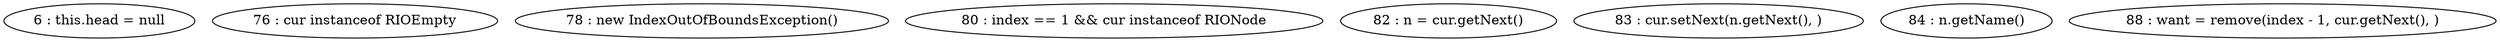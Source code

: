 digraph G {
"6 : this.head = null"
"76 : cur instanceof RIOEmpty"
"78 : new IndexOutOfBoundsException()"
"80 : index == 1 && cur instanceof RIONode"
"82 : n = cur.getNext()"
"83 : cur.setNext(n.getNext(), )"
"84 : n.getName()"
"88 : want = remove(index - 1, cur.getNext(), )"
}